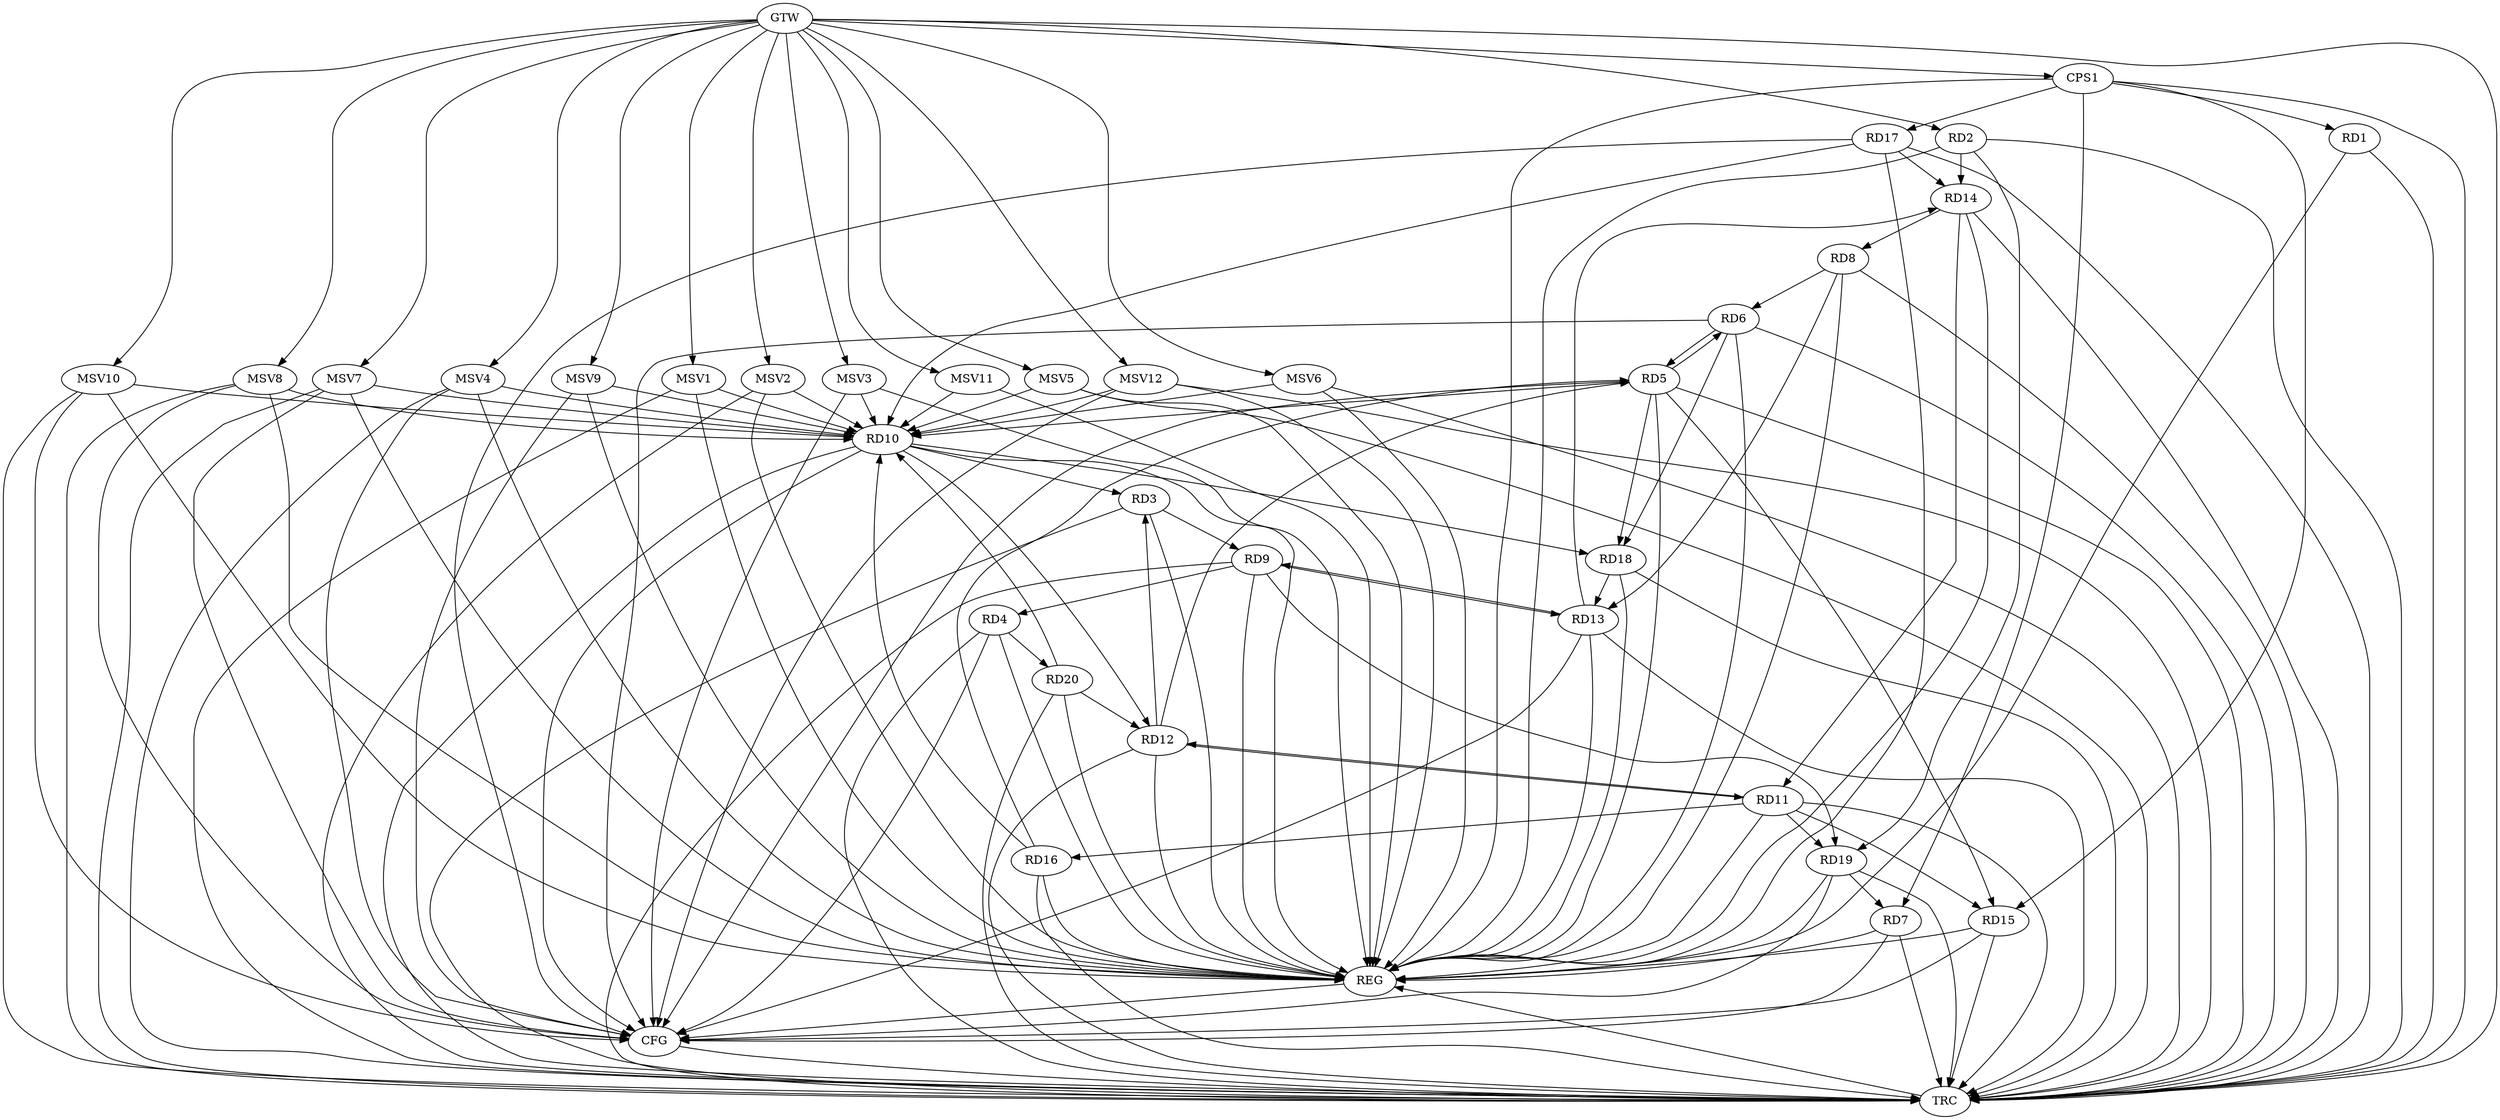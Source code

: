 strict digraph G {
  RD1 [ label="RD1" ];
  RD2 [ label="RD2" ];
  RD3 [ label="RD3" ];
  RD4 [ label="RD4" ];
  RD5 [ label="RD5" ];
  RD6 [ label="RD6" ];
  RD7 [ label="RD7" ];
  RD8 [ label="RD8" ];
  RD9 [ label="RD9" ];
  RD10 [ label="RD10" ];
  RD11 [ label="RD11" ];
  RD12 [ label="RD12" ];
  RD13 [ label="RD13" ];
  RD14 [ label="RD14" ];
  RD15 [ label="RD15" ];
  RD16 [ label="RD16" ];
  RD17 [ label="RD17" ];
  RD18 [ label="RD18" ];
  RD19 [ label="RD19" ];
  RD20 [ label="RD20" ];
  CPS1 [ label="CPS1" ];
  GTW [ label="GTW" ];
  REG [ label="REG" ];
  CFG [ label="CFG" ];
  TRC [ label="TRC" ];
  MSV1 [ label="MSV1" ];
  MSV2 [ label="MSV2" ];
  MSV3 [ label="MSV3" ];
  MSV4 [ label="MSV4" ];
  MSV5 [ label="MSV5" ];
  MSV6 [ label="MSV6" ];
  MSV7 [ label="MSV7" ];
  MSV8 [ label="MSV8" ];
  MSV9 [ label="MSV9" ];
  MSV10 [ label="MSV10" ];
  MSV11 [ label="MSV11" ];
  MSV12 [ label="MSV12" ];
  RD2 -> RD14;
  RD2 -> RD19;
  RD3 -> RD9;
  RD10 -> RD3;
  RD12 -> RD3;
  RD9 -> RD4;
  RD4 -> RD20;
  RD5 -> RD6;
  RD6 -> RD5;
  RD5 -> RD10;
  RD12 -> RD5;
  RD5 -> RD15;
  RD16 -> RD5;
  RD5 -> RD18;
  RD8 -> RD6;
  RD6 -> RD18;
  RD19 -> RD7;
  RD8 -> RD13;
  RD14 -> RD8;
  RD9 -> RD13;
  RD13 -> RD9;
  RD9 -> RD19;
  RD10 -> RD12;
  RD16 -> RD10;
  RD17 -> RD10;
  RD10 -> RD18;
  RD20 -> RD10;
  RD11 -> RD12;
  RD12 -> RD11;
  RD14 -> RD11;
  RD11 -> RD15;
  RD11 -> RD16;
  RD11 -> RD19;
  RD20 -> RD12;
  RD13 -> RD14;
  RD18 -> RD13;
  RD17 -> RD14;
  CPS1 -> RD1;
  CPS1 -> RD7;
  CPS1 -> RD15;
  CPS1 -> RD17;
  GTW -> RD2;
  GTW -> CPS1;
  RD1 -> REG;
  RD2 -> REG;
  RD3 -> REG;
  RD4 -> REG;
  RD5 -> REG;
  RD6 -> REG;
  RD7 -> REG;
  RD8 -> REG;
  RD9 -> REG;
  RD10 -> REG;
  RD11 -> REG;
  RD12 -> REG;
  RD13 -> REG;
  RD14 -> REG;
  RD15 -> REG;
  RD16 -> REG;
  RD17 -> REG;
  RD18 -> REG;
  RD19 -> REG;
  RD20 -> REG;
  CPS1 -> REG;
  RD19 -> CFG;
  RD13 -> CFG;
  RD7 -> CFG;
  RD10 -> CFG;
  RD6 -> CFG;
  RD5 -> CFG;
  RD17 -> CFG;
  RD4 -> CFG;
  RD15 -> CFG;
  REG -> CFG;
  RD1 -> TRC;
  RD2 -> TRC;
  RD3 -> TRC;
  RD4 -> TRC;
  RD5 -> TRC;
  RD6 -> TRC;
  RD7 -> TRC;
  RD8 -> TRC;
  RD9 -> TRC;
  RD10 -> TRC;
  RD11 -> TRC;
  RD12 -> TRC;
  RD13 -> TRC;
  RD14 -> TRC;
  RD15 -> TRC;
  RD16 -> TRC;
  RD17 -> TRC;
  RD18 -> TRC;
  RD19 -> TRC;
  RD20 -> TRC;
  CPS1 -> TRC;
  GTW -> TRC;
  CFG -> TRC;
  TRC -> REG;
  MSV1 -> RD10;
  GTW -> MSV1;
  MSV1 -> REG;
  MSV1 -> TRC;
  MSV2 -> RD10;
  MSV3 -> RD10;
  GTW -> MSV2;
  MSV2 -> REG;
  MSV2 -> TRC;
  GTW -> MSV3;
  MSV3 -> REG;
  MSV3 -> CFG;
  MSV4 -> RD10;
  GTW -> MSV4;
  MSV4 -> REG;
  MSV4 -> TRC;
  MSV4 -> CFG;
  MSV5 -> RD10;
  MSV6 -> RD10;
  MSV7 -> RD10;
  GTW -> MSV5;
  MSV5 -> REG;
  MSV5 -> TRC;
  GTW -> MSV6;
  MSV6 -> REG;
  MSV6 -> TRC;
  GTW -> MSV7;
  MSV7 -> REG;
  MSV7 -> TRC;
  MSV7 -> CFG;
  MSV8 -> RD10;
  MSV9 -> RD10;
  GTW -> MSV8;
  MSV8 -> REG;
  MSV8 -> TRC;
  MSV8 -> CFG;
  GTW -> MSV9;
  MSV9 -> REG;
  MSV9 -> CFG;
  MSV10 -> RD10;
  MSV11 -> RD10;
  GTW -> MSV10;
  MSV10 -> REG;
  MSV10 -> TRC;
  MSV10 -> CFG;
  GTW -> MSV11;
  MSV11 -> REG;
  MSV12 -> RD10;
  GTW -> MSV12;
  MSV12 -> REG;
  MSV12 -> TRC;
  MSV12 -> CFG;
}
